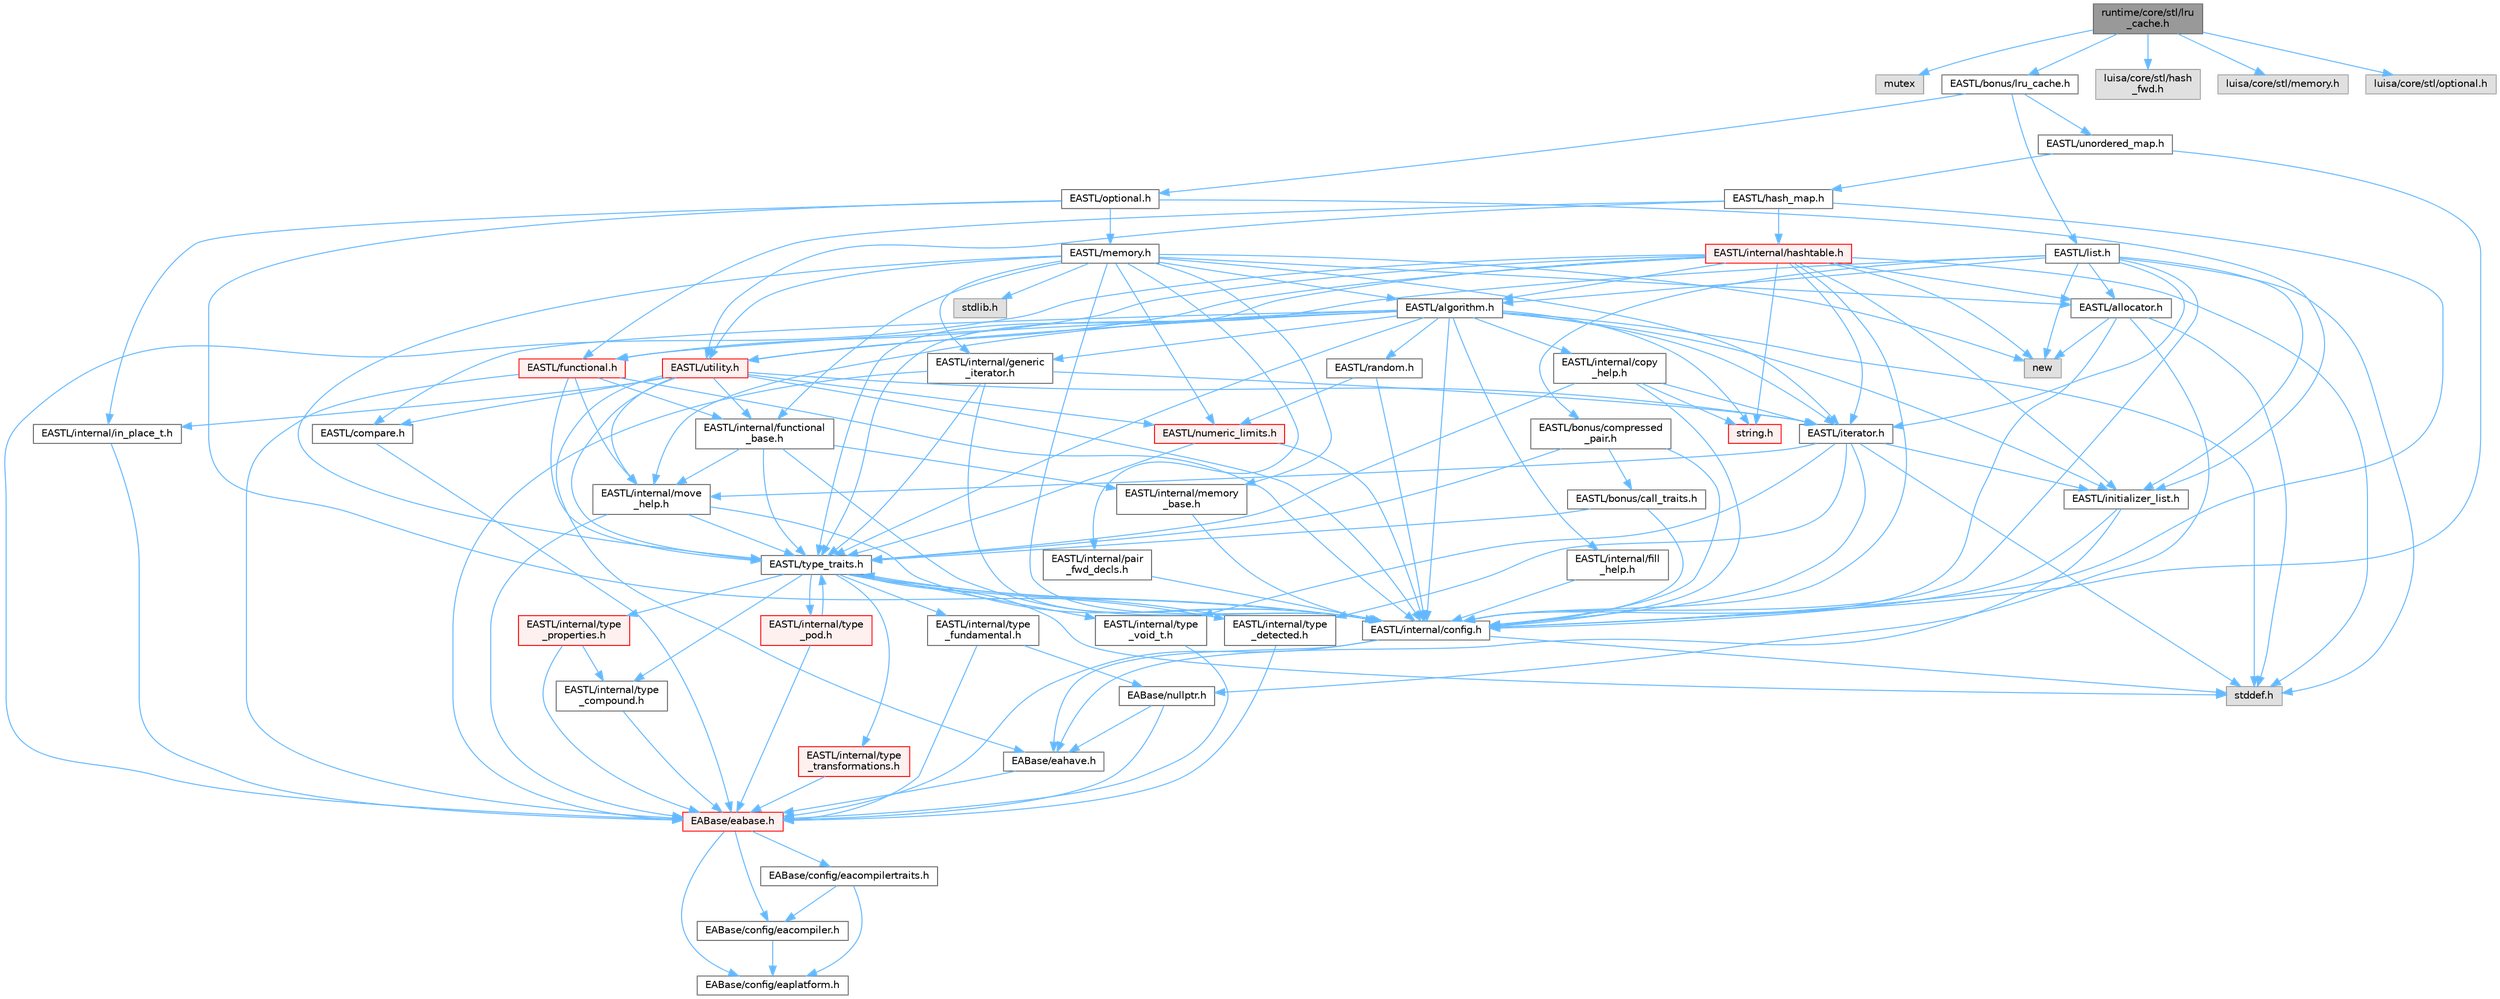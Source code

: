 digraph "runtime/core/stl/lru_cache.h"
{
 // LATEX_PDF_SIZE
  bgcolor="transparent";
  edge [fontname=Helvetica,fontsize=10,labelfontname=Helvetica,labelfontsize=10];
  node [fontname=Helvetica,fontsize=10,shape=box,height=0.2,width=0.4];
  Node1 [id="Node000001",label="runtime/core/stl/lru\l_cache.h",height=0.2,width=0.4,color="gray40", fillcolor="grey60", style="filled", fontcolor="black",tooltip=" "];
  Node1 -> Node2 [id="edge1_Node000001_Node000002",color="steelblue1",style="solid",tooltip=" "];
  Node2 [id="Node000002",label="mutex",height=0.2,width=0.4,color="grey60", fillcolor="#E0E0E0", style="filled",tooltip=" "];
  Node1 -> Node3 [id="edge2_Node000001_Node000003",color="steelblue1",style="solid",tooltip=" "];
  Node3 [id="Node000003",label="EASTL/bonus/lru_cache.h",height=0.2,width=0.4,color="grey40", fillcolor="white", style="filled",URL="$_e_a_s_t_l_2include_2_e_a_s_t_l_2bonus_2lru__cache_8h.html",tooltip=" "];
  Node3 -> Node4 [id="edge3_Node000003_Node000004",color="steelblue1",style="solid",tooltip=" "];
  Node4 [id="Node000004",label="EASTL/list.h",height=0.2,width=0.4,color="grey40", fillcolor="white", style="filled",URL="$_e_a_s_t_l_2include_2_e_a_s_t_l_2list_8h.html",tooltip=" "];
  Node4 -> Node5 [id="edge4_Node000004_Node000005",color="steelblue1",style="solid",tooltip=" "];
  Node5 [id="Node000005",label="EASTL/internal/config.h",height=0.2,width=0.4,color="grey40", fillcolor="white", style="filled",URL="$config_8h.html",tooltip=" "];
  Node5 -> Node6 [id="edge5_Node000005_Node000006",color="steelblue1",style="solid",tooltip=" "];
  Node6 [id="Node000006",label="EABase/eabase.h",height=0.2,width=0.4,color="red", fillcolor="#FFF0F0", style="filled",URL="$eabase_8h.html",tooltip=" "];
  Node6 -> Node7 [id="edge6_Node000006_Node000007",color="steelblue1",style="solid",tooltip=" "];
  Node7 [id="Node000007",label="EABase/config/eacompiler.h",height=0.2,width=0.4,color="grey40", fillcolor="white", style="filled",URL="$eacompiler_8h.html",tooltip=" "];
  Node7 -> Node8 [id="edge7_Node000007_Node000008",color="steelblue1",style="solid",tooltip=" "];
  Node8 [id="Node000008",label="EABase/config/eaplatform.h",height=0.2,width=0.4,color="grey40", fillcolor="white", style="filled",URL="$eaplatform_8h.html",tooltip=" "];
  Node6 -> Node9 [id="edge8_Node000006_Node000009",color="steelblue1",style="solid",tooltip=" "];
  Node9 [id="Node000009",label="EABase/config/eacompilertraits.h",height=0.2,width=0.4,color="grey40", fillcolor="white", style="filled",URL="$eacompilertraits_8h.html",tooltip=" "];
  Node9 -> Node8 [id="edge9_Node000009_Node000008",color="steelblue1",style="solid",tooltip=" "];
  Node9 -> Node7 [id="edge10_Node000009_Node000007",color="steelblue1",style="solid",tooltip=" "];
  Node6 -> Node8 [id="edge11_Node000006_Node000008",color="steelblue1",style="solid",tooltip=" "];
  Node5 -> Node12 [id="edge12_Node000005_Node000012",color="steelblue1",style="solid",tooltip=" "];
  Node12 [id="Node000012",label="EABase/eahave.h",height=0.2,width=0.4,color="grey40", fillcolor="white", style="filled",URL="$eahave_8h.html",tooltip=" "];
  Node12 -> Node6 [id="edge13_Node000012_Node000006",color="steelblue1",style="solid",tooltip=" "];
  Node5 -> Node13 [id="edge14_Node000005_Node000013",color="steelblue1",style="solid",tooltip=" "];
  Node13 [id="Node000013",label="stddef.h",height=0.2,width=0.4,color="grey60", fillcolor="#E0E0E0", style="filled",tooltip=" "];
  Node4 -> Node14 [id="edge15_Node000004_Node000014",color="steelblue1",style="solid",tooltip=" "];
  Node14 [id="Node000014",label="EASTL/allocator.h",height=0.2,width=0.4,color="grey40", fillcolor="white", style="filled",URL="$allocator_8h.html",tooltip=" "];
  Node14 -> Node5 [id="edge16_Node000014_Node000005",color="steelblue1",style="solid",tooltip=" "];
  Node14 -> Node15 [id="edge17_Node000014_Node000015",color="steelblue1",style="solid",tooltip=" "];
  Node15 [id="Node000015",label="EABase/nullptr.h",height=0.2,width=0.4,color="grey40", fillcolor="white", style="filled",URL="$nullptr_8h.html",tooltip=" "];
  Node15 -> Node6 [id="edge18_Node000015_Node000006",color="steelblue1",style="solid",tooltip=" "];
  Node15 -> Node12 [id="edge19_Node000015_Node000012",color="steelblue1",style="solid",tooltip=" "];
  Node14 -> Node13 [id="edge20_Node000014_Node000013",color="steelblue1",style="solid",tooltip=" "];
  Node14 -> Node16 [id="edge21_Node000014_Node000016",color="steelblue1",style="solid",tooltip=" "];
  Node16 [id="Node000016",label="new",height=0.2,width=0.4,color="grey60", fillcolor="#E0E0E0", style="filled",tooltip=" "];
  Node4 -> Node17 [id="edge22_Node000004_Node000017",color="steelblue1",style="solid",tooltip=" "];
  Node17 [id="Node000017",label="EASTL/type_traits.h",height=0.2,width=0.4,color="grey40", fillcolor="white", style="filled",URL="$_e_a_s_t_l_2include_2_e_a_s_t_l_2type__traits_8h.html",tooltip=" "];
  Node17 -> Node5 [id="edge23_Node000017_Node000005",color="steelblue1",style="solid",tooltip=" "];
  Node17 -> Node13 [id="edge24_Node000017_Node000013",color="steelblue1",style="solid",tooltip=" "];
  Node17 -> Node18 [id="edge25_Node000017_Node000018",color="steelblue1",style="solid",tooltip=" "];
  Node18 [id="Node000018",label="EASTL/internal/type\l_fundamental.h",height=0.2,width=0.4,color="grey40", fillcolor="white", style="filled",URL="$type__fundamental_8h.html",tooltip=" "];
  Node18 -> Node6 [id="edge26_Node000018_Node000006",color="steelblue1",style="solid",tooltip=" "];
  Node18 -> Node15 [id="edge27_Node000018_Node000015",color="steelblue1",style="solid",tooltip=" "];
  Node17 -> Node19 [id="edge28_Node000017_Node000019",color="steelblue1",style="solid",tooltip=" "];
  Node19 [id="Node000019",label="EASTL/internal/type\l_transformations.h",height=0.2,width=0.4,color="red", fillcolor="#FFF0F0", style="filled",URL="$type__transformations_8h.html",tooltip=" "];
  Node19 -> Node6 [id="edge29_Node000019_Node000006",color="steelblue1",style="solid",tooltip=" "];
  Node17 -> Node21 [id="edge30_Node000017_Node000021",color="steelblue1",style="solid",tooltip=" "];
  Node21 [id="Node000021",label="EASTL/internal/type\l_void_t.h",height=0.2,width=0.4,color="grey40", fillcolor="white", style="filled",URL="$type__void__t_8h.html",tooltip=" "];
  Node21 -> Node6 [id="edge31_Node000021_Node000006",color="steelblue1",style="solid",tooltip=" "];
  Node17 -> Node22 [id="edge32_Node000017_Node000022",color="steelblue1",style="solid",tooltip=" "];
  Node22 [id="Node000022",label="EASTL/internal/type\l_properties.h",height=0.2,width=0.4,color="red", fillcolor="#FFF0F0", style="filled",URL="$type__properties_8h.html",tooltip=" "];
  Node22 -> Node6 [id="edge33_Node000022_Node000006",color="steelblue1",style="solid",tooltip=" "];
  Node22 -> Node23 [id="edge34_Node000022_Node000023",color="steelblue1",style="solid",tooltip=" "];
  Node23 [id="Node000023",label="EASTL/internal/type\l_compound.h",height=0.2,width=0.4,color="grey40", fillcolor="white", style="filled",URL="$type__compound_8h.html",tooltip=" "];
  Node23 -> Node6 [id="edge35_Node000023_Node000006",color="steelblue1",style="solid",tooltip=" "];
  Node17 -> Node23 [id="edge36_Node000017_Node000023",color="steelblue1",style="solid",tooltip=" "];
  Node17 -> Node24 [id="edge37_Node000017_Node000024",color="steelblue1",style="solid",tooltip=" "];
  Node24 [id="Node000024",label="EASTL/internal/type\l_pod.h",height=0.2,width=0.4,color="red", fillcolor="#FFF0F0", style="filled",URL="$type__pod_8h.html",tooltip=" "];
  Node24 -> Node6 [id="edge38_Node000024_Node000006",color="steelblue1",style="solid",tooltip=" "];
  Node24 -> Node17 [id="edge39_Node000024_Node000017",color="steelblue1",style="solid",tooltip=" "];
  Node17 -> Node25 [id="edge40_Node000017_Node000025",color="steelblue1",style="solid",tooltip=" "];
  Node25 [id="Node000025",label="EASTL/internal/type\l_detected.h",height=0.2,width=0.4,color="grey40", fillcolor="white", style="filled",URL="$type__detected_8h.html",tooltip=" "];
  Node25 -> Node6 [id="edge41_Node000025_Node000006",color="steelblue1",style="solid",tooltip=" "];
  Node25 -> Node17 [id="edge42_Node000025_Node000017",color="steelblue1",style="solid",tooltip=" "];
  Node4 -> Node26 [id="edge43_Node000004_Node000026",color="steelblue1",style="solid",tooltip=" "];
  Node26 [id="Node000026",label="EASTL/iterator.h",height=0.2,width=0.4,color="grey40", fillcolor="white", style="filled",URL="$_e_a_s_t_l_2include_2_e_a_s_t_l_2iterator_8h.html",tooltip=" "];
  Node26 -> Node5 [id="edge44_Node000026_Node000005",color="steelblue1",style="solid",tooltip=" "];
  Node26 -> Node27 [id="edge45_Node000026_Node000027",color="steelblue1",style="solid",tooltip=" "];
  Node27 [id="Node000027",label="EASTL/internal/move\l_help.h",height=0.2,width=0.4,color="grey40", fillcolor="white", style="filled",URL="$move__help_8h.html",tooltip=" "];
  Node27 -> Node6 [id="edge46_Node000027_Node000006",color="steelblue1",style="solid",tooltip=" "];
  Node27 -> Node5 [id="edge47_Node000027_Node000005",color="steelblue1",style="solid",tooltip=" "];
  Node27 -> Node17 [id="edge48_Node000027_Node000017",color="steelblue1",style="solid",tooltip=" "];
  Node26 -> Node25 [id="edge49_Node000026_Node000025",color="steelblue1",style="solid",tooltip=" "];
  Node26 -> Node21 [id="edge50_Node000026_Node000021",color="steelblue1",style="solid",tooltip=" "];
  Node26 -> Node28 [id="edge51_Node000026_Node000028",color="steelblue1",style="solid",tooltip=" "];
  Node28 [id="Node000028",label="EASTL/initializer_list.h",height=0.2,width=0.4,color="grey40", fillcolor="white", style="filled",URL="$initializer__list_8h.html",tooltip=" "];
  Node28 -> Node5 [id="edge52_Node000028_Node000005",color="steelblue1",style="solid",tooltip=" "];
  Node28 -> Node12 [id="edge53_Node000028_Node000012",color="steelblue1",style="solid",tooltip=" "];
  Node26 -> Node13 [id="edge54_Node000026_Node000013",color="steelblue1",style="solid",tooltip=" "];
  Node4 -> Node29 [id="edge55_Node000004_Node000029",color="steelblue1",style="solid",tooltip=" "];
  Node29 [id="Node000029",label="EASTL/algorithm.h",height=0.2,width=0.4,color="grey40", fillcolor="white", style="filled",URL="$_e_a_s_t_l_2include_2_e_a_s_t_l_2algorithm_8h.html",tooltip=" "];
  Node29 -> Node5 [id="edge56_Node000029_Node000005",color="steelblue1",style="solid",tooltip=" "];
  Node29 -> Node17 [id="edge57_Node000029_Node000017",color="steelblue1",style="solid",tooltip=" "];
  Node29 -> Node27 [id="edge58_Node000029_Node000027",color="steelblue1",style="solid",tooltip=" "];
  Node29 -> Node30 [id="edge59_Node000029_Node000030",color="steelblue1",style="solid",tooltip=" "];
  Node30 [id="Node000030",label="EASTL/internal/copy\l_help.h",height=0.2,width=0.4,color="grey40", fillcolor="white", style="filled",URL="$copy__help_8h.html",tooltip=" "];
  Node30 -> Node5 [id="edge60_Node000030_Node000005",color="steelblue1",style="solid",tooltip=" "];
  Node30 -> Node17 [id="edge61_Node000030_Node000017",color="steelblue1",style="solid",tooltip=" "];
  Node30 -> Node26 [id="edge62_Node000030_Node000026",color="steelblue1",style="solid",tooltip=" "];
  Node30 -> Node31 [id="edge63_Node000030_Node000031",color="steelblue1",style="solid",tooltip=" "];
  Node31 [id="Node000031",label="string.h",height=0.2,width=0.4,color="red", fillcolor="#FFF0F0", style="filled",URL="$string_8h.html",tooltip=" "];
  Node29 -> Node152 [id="edge64_Node000029_Node000152",color="steelblue1",style="solid",tooltip=" "];
  Node152 [id="Node000152",label="EASTL/internal/fill\l_help.h",height=0.2,width=0.4,color="grey40", fillcolor="white", style="filled",URL="$fill__help_8h.html",tooltip=" "];
  Node152 -> Node5 [id="edge65_Node000152_Node000005",color="steelblue1",style="solid",tooltip=" "];
  Node29 -> Node28 [id="edge66_Node000029_Node000028",color="steelblue1",style="solid",tooltip=" "];
  Node29 -> Node26 [id="edge67_Node000029_Node000026",color="steelblue1",style="solid",tooltip=" "];
  Node29 -> Node62 [id="edge68_Node000029_Node000062",color="steelblue1",style="solid",tooltip=" "];
  Node62 [id="Node000062",label="EASTL/functional.h",height=0.2,width=0.4,color="red", fillcolor="#FFF0F0", style="filled",URL="$_e_a_s_t_l_2include_2_e_a_s_t_l_2functional_8h.html",tooltip=" "];
  Node62 -> Node6 [id="edge69_Node000062_Node000006",color="steelblue1",style="solid",tooltip=" "];
  Node62 -> Node5 [id="edge70_Node000062_Node000005",color="steelblue1",style="solid",tooltip=" "];
  Node62 -> Node27 [id="edge71_Node000062_Node000027",color="steelblue1",style="solid",tooltip=" "];
  Node62 -> Node17 [id="edge72_Node000062_Node000017",color="steelblue1",style="solid",tooltip=" "];
  Node62 -> Node45 [id="edge73_Node000062_Node000045",color="steelblue1",style="solid",tooltip=" "];
  Node45 [id="Node000045",label="EASTL/internal/functional\l_base.h",height=0.2,width=0.4,color="grey40", fillcolor="white", style="filled",URL="$functional__base_8h.html",tooltip=" "];
  Node45 -> Node5 [id="edge74_Node000045_Node000005",color="steelblue1",style="solid",tooltip=" "];
  Node45 -> Node41 [id="edge75_Node000045_Node000041",color="steelblue1",style="solid",tooltip=" "];
  Node41 [id="Node000041",label="EASTL/internal/memory\l_base.h",height=0.2,width=0.4,color="grey40", fillcolor="white", style="filled",URL="$memory__base_8h.html",tooltip=" "];
  Node41 -> Node5 [id="edge76_Node000041_Node000005",color="steelblue1",style="solid",tooltip=" "];
  Node45 -> Node27 [id="edge77_Node000045_Node000027",color="steelblue1",style="solid",tooltip=" "];
  Node45 -> Node17 [id="edge78_Node000045_Node000017",color="steelblue1",style="solid",tooltip=" "];
  Node29 -> Node46 [id="edge79_Node000029_Node000046",color="steelblue1",style="solid",tooltip=" "];
  Node46 [id="Node000046",label="EASTL/utility.h",height=0.2,width=0.4,color="red", fillcolor="#FFF0F0", style="filled",URL="$_e_a_s_t_l_2include_2_e_a_s_t_l_2utility_8h.html",tooltip=" "];
  Node46 -> Node5 [id="edge80_Node000046_Node000005",color="steelblue1",style="solid",tooltip=" "];
  Node46 -> Node17 [id="edge81_Node000046_Node000017",color="steelblue1",style="solid",tooltip=" "];
  Node46 -> Node26 [id="edge82_Node000046_Node000026",color="steelblue1",style="solid",tooltip=" "];
  Node46 -> Node47 [id="edge83_Node000046_Node000047",color="steelblue1",style="solid",tooltip=" "];
  Node47 [id="Node000047",label="EASTL/numeric_limits.h",height=0.2,width=0.4,color="red", fillcolor="#FFF0F0", style="filled",URL="$numeric__limits_8h.html",tooltip=" "];
  Node47 -> Node5 [id="edge84_Node000047_Node000005",color="steelblue1",style="solid",tooltip=" "];
  Node47 -> Node17 [id="edge85_Node000047_Node000017",color="steelblue1",style="solid",tooltip=" "];
  Node46 -> Node49 [id="edge86_Node000046_Node000049",color="steelblue1",style="solid",tooltip=" "];
  Node49 [id="Node000049",label="EASTL/compare.h",height=0.2,width=0.4,color="grey40", fillcolor="white", style="filled",URL="$compare_8h.html",tooltip=" "];
  Node49 -> Node6 [id="edge87_Node000049_Node000006",color="steelblue1",style="solid",tooltip=" "];
  Node46 -> Node45 [id="edge88_Node000046_Node000045",color="steelblue1",style="solid",tooltip=" "];
  Node46 -> Node27 [id="edge89_Node000046_Node000027",color="steelblue1",style="solid",tooltip=" "];
  Node46 -> Node12 [id="edge90_Node000046_Node000012",color="steelblue1",style="solid",tooltip=" "];
  Node46 -> Node52 [id="edge91_Node000046_Node000052",color="steelblue1",style="solid",tooltip=" "];
  Node52 [id="Node000052",label="EASTL/internal/in_place_t.h",height=0.2,width=0.4,color="grey40", fillcolor="white", style="filled",URL="$in__place__t_8h.html",tooltip=" "];
  Node52 -> Node6 [id="edge92_Node000052_Node000006",color="steelblue1",style="solid",tooltip=" "];
  Node29 -> Node43 [id="edge93_Node000029_Node000043",color="steelblue1",style="solid",tooltip=" "];
  Node43 [id="Node000043",label="EASTL/internal/generic\l_iterator.h",height=0.2,width=0.4,color="grey40", fillcolor="white", style="filled",URL="$generic__iterator_8h.html",tooltip=" "];
  Node43 -> Node6 [id="edge94_Node000043_Node000006",color="steelblue1",style="solid",tooltip=" "];
  Node43 -> Node5 [id="edge95_Node000043_Node000005",color="steelblue1",style="solid",tooltip=" "];
  Node43 -> Node26 [id="edge96_Node000043_Node000026",color="steelblue1",style="solid",tooltip=" "];
  Node43 -> Node17 [id="edge97_Node000043_Node000017",color="steelblue1",style="solid",tooltip=" "];
  Node29 -> Node153 [id="edge98_Node000029_Node000153",color="steelblue1",style="solid",tooltip=" "];
  Node153 [id="Node000153",label="EASTL/random.h",height=0.2,width=0.4,color="grey40", fillcolor="white", style="filled",URL="$random_8h.html",tooltip=" "];
  Node153 -> Node5 [id="edge99_Node000153_Node000005",color="steelblue1",style="solid",tooltip=" "];
  Node153 -> Node47 [id="edge100_Node000153_Node000047",color="steelblue1",style="solid",tooltip=" "];
  Node29 -> Node49 [id="edge101_Node000029_Node000049",color="steelblue1",style="solid",tooltip=" "];
  Node29 -> Node13 [id="edge102_Node000029_Node000013",color="steelblue1",style="solid",tooltip=" "];
  Node29 -> Node31 [id="edge103_Node000029_Node000031",color="steelblue1",style="solid",tooltip=" "];
  Node4 -> Node28 [id="edge104_Node000004_Node000028",color="steelblue1",style="solid",tooltip=" "];
  Node4 -> Node60 [id="edge105_Node000004_Node000060",color="steelblue1",style="solid",tooltip=" "];
  Node60 [id="Node000060",label="EASTL/bonus/compressed\l_pair.h",height=0.2,width=0.4,color="grey40", fillcolor="white", style="filled",URL="$compressed__pair_8h.html",tooltip=" "];
  Node60 -> Node5 [id="edge106_Node000060_Node000005",color="steelblue1",style="solid",tooltip=" "];
  Node60 -> Node17 [id="edge107_Node000060_Node000017",color="steelblue1",style="solid",tooltip=" "];
  Node60 -> Node61 [id="edge108_Node000060_Node000061",color="steelblue1",style="solid",tooltip=" "];
  Node61 [id="Node000061",label="EASTL/bonus/call_traits.h",height=0.2,width=0.4,color="grey40", fillcolor="white", style="filled",URL="$call__traits_8h.html",tooltip=" "];
  Node61 -> Node5 [id="edge109_Node000061_Node000005",color="steelblue1",style="solid",tooltip=" "];
  Node61 -> Node17 [id="edge110_Node000061_Node000017",color="steelblue1",style="solid",tooltip=" "];
  Node4 -> Node16 [id="edge111_Node000004_Node000016",color="steelblue1",style="solid",tooltip=" "];
  Node4 -> Node13 [id="edge112_Node000004_Node000013",color="steelblue1",style="solid",tooltip=" "];
  Node3 -> Node154 [id="edge113_Node000003_Node000154",color="steelblue1",style="solid",tooltip=" "];
  Node154 [id="Node000154",label="EASTL/unordered_map.h",height=0.2,width=0.4,color="grey40", fillcolor="white", style="filled",URL="$_e_a_s_t_l_2include_2_e_a_s_t_l_2unordered__map_8h.html",tooltip=" "];
  Node154 -> Node5 [id="edge114_Node000154_Node000005",color="steelblue1",style="solid",tooltip=" "];
  Node154 -> Node155 [id="edge115_Node000154_Node000155",color="steelblue1",style="solid",tooltip=" "];
  Node155 [id="Node000155",label="EASTL/hash_map.h",height=0.2,width=0.4,color="grey40", fillcolor="white", style="filled",URL="$hash__map_8h.html",tooltip=" "];
  Node155 -> Node5 [id="edge116_Node000155_Node000005",color="steelblue1",style="solid",tooltip=" "];
  Node155 -> Node156 [id="edge117_Node000155_Node000156",color="steelblue1",style="solid",tooltip=" "];
  Node156 [id="Node000156",label="EASTL/internal/hashtable.h",height=0.2,width=0.4,color="red", fillcolor="#FFF0F0", style="filled",URL="$hashtable_8h.html",tooltip=" "];
  Node156 -> Node6 [id="edge118_Node000156_Node000006",color="steelblue1",style="solid",tooltip=" "];
  Node156 -> Node5 [id="edge119_Node000156_Node000005",color="steelblue1",style="solid",tooltip=" "];
  Node156 -> Node17 [id="edge120_Node000156_Node000017",color="steelblue1",style="solid",tooltip=" "];
  Node156 -> Node14 [id="edge121_Node000156_Node000014",color="steelblue1",style="solid",tooltip=" "];
  Node156 -> Node26 [id="edge122_Node000156_Node000026",color="steelblue1",style="solid",tooltip=" "];
  Node156 -> Node62 [id="edge123_Node000156_Node000062",color="steelblue1",style="solid",tooltip=" "];
  Node156 -> Node46 [id="edge124_Node000156_Node000046",color="steelblue1",style="solid",tooltip=" "];
  Node156 -> Node29 [id="edge125_Node000156_Node000029",color="steelblue1",style="solid",tooltip=" "];
  Node156 -> Node28 [id="edge126_Node000156_Node000028",color="steelblue1",style="solid",tooltip=" "];
  Node156 -> Node31 [id="edge127_Node000156_Node000031",color="steelblue1",style="solid",tooltip=" "];
  Node156 -> Node16 [id="edge128_Node000156_Node000016",color="steelblue1",style="solid",tooltip=" "];
  Node156 -> Node13 [id="edge129_Node000156_Node000013",color="steelblue1",style="solid",tooltip=" "];
  Node155 -> Node62 [id="edge130_Node000155_Node000062",color="steelblue1",style="solid",tooltip=" "];
  Node155 -> Node46 [id="edge131_Node000155_Node000046",color="steelblue1",style="solid",tooltip=" "];
  Node3 -> Node158 [id="edge132_Node000003_Node000158",color="steelblue1",style="solid",tooltip=" "];
  Node158 [id="Node000158",label="EASTL/optional.h",height=0.2,width=0.4,color="grey40", fillcolor="white", style="filled",URL="$_e_a_s_t_l_2include_2_e_a_s_t_l_2optional_8h.html",tooltip=" "];
  Node158 -> Node5 [id="edge133_Node000158_Node000005",color="steelblue1",style="solid",tooltip=" "];
  Node158 -> Node28 [id="edge134_Node000158_Node000028",color="steelblue1",style="solid",tooltip=" "];
  Node158 -> Node42 [id="edge135_Node000158_Node000042",color="steelblue1",style="solid",tooltip=" "];
  Node42 [id="Node000042",label="EASTL/memory.h",height=0.2,width=0.4,color="grey40", fillcolor="white", style="filled",URL="$_e_a_s_t_l_2include_2_e_a_s_t_l_2memory_8h.html",tooltip=" "];
  Node42 -> Node5 [id="edge136_Node000042_Node000005",color="steelblue1",style="solid",tooltip=" "];
  Node42 -> Node41 [id="edge137_Node000042_Node000041",color="steelblue1",style="solid",tooltip=" "];
  Node42 -> Node43 [id="edge138_Node000042_Node000043",color="steelblue1",style="solid",tooltip=" "];
  Node42 -> Node44 [id="edge139_Node000042_Node000044",color="steelblue1",style="solid",tooltip=" "];
  Node44 [id="Node000044",label="EASTL/internal/pair\l_fwd_decls.h",height=0.2,width=0.4,color="grey40", fillcolor="white", style="filled",URL="$pair__fwd__decls_8h.html",tooltip=" "];
  Node44 -> Node5 [id="edge140_Node000044_Node000005",color="steelblue1",style="solid",tooltip=" "];
  Node42 -> Node45 [id="edge141_Node000042_Node000045",color="steelblue1",style="solid",tooltip=" "];
  Node42 -> Node29 [id="edge142_Node000042_Node000029",color="steelblue1",style="solid",tooltip=" "];
  Node42 -> Node17 [id="edge143_Node000042_Node000017",color="steelblue1",style="solid",tooltip=" "];
  Node42 -> Node14 [id="edge144_Node000042_Node000014",color="steelblue1",style="solid",tooltip=" "];
  Node42 -> Node26 [id="edge145_Node000042_Node000026",color="steelblue1",style="solid",tooltip=" "];
  Node42 -> Node46 [id="edge146_Node000042_Node000046",color="steelblue1",style="solid",tooltip=" "];
  Node42 -> Node47 [id="edge147_Node000042_Node000047",color="steelblue1",style="solid",tooltip=" "];
  Node42 -> Node55 [id="edge148_Node000042_Node000055",color="steelblue1",style="solid",tooltip=" "];
  Node55 [id="Node000055",label="stdlib.h",height=0.2,width=0.4,color="grey60", fillcolor="#E0E0E0", style="filled",tooltip=" "];
  Node42 -> Node16 [id="edge149_Node000042_Node000016",color="steelblue1",style="solid",tooltip=" "];
  Node158 -> Node52 [id="edge150_Node000158_Node000052",color="steelblue1",style="solid",tooltip=" "];
  Node1 -> Node159 [id="edge151_Node000001_Node000159",color="steelblue1",style="solid",tooltip=" "];
  Node159 [id="Node000159",label="luisa/core/stl/hash\l_fwd.h",height=0.2,width=0.4,color="grey60", fillcolor="#E0E0E0", style="filled",tooltip=" "];
  Node1 -> Node160 [id="edge152_Node000001_Node000160",color="steelblue1",style="solid",tooltip=" "];
  Node160 [id="Node000160",label="luisa/core/stl/memory.h",height=0.2,width=0.4,color="grey60", fillcolor="#E0E0E0", style="filled",tooltip=" "];
  Node1 -> Node161 [id="edge153_Node000001_Node000161",color="steelblue1",style="solid",tooltip=" "];
  Node161 [id="Node000161",label="luisa/core/stl/optional.h",height=0.2,width=0.4,color="grey60", fillcolor="#E0E0E0", style="filled",tooltip=" "];
}
